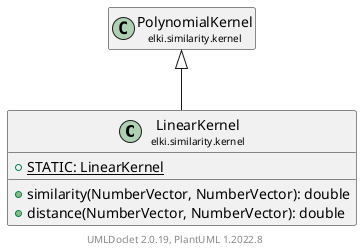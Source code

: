 @startuml
    remove .*\.(Instance|Par|Parameterizer|Factory)$
    set namespaceSeparator none
    hide empty fields
    hide empty methods

    class "<size:14>LinearKernel\n<size:10>elki.similarity.kernel" as elki.similarity.kernel.LinearKernel [[LinearKernel.html]] {
        {static} +STATIC: LinearKernel
        +similarity(NumberVector, NumberVector): double
        +distance(NumberVector, NumberVector): double
    }

    class "<size:14>PolynomialKernel\n<size:10>elki.similarity.kernel" as elki.similarity.kernel.PolynomialKernel [[PolynomialKernel.html]]
    class "<size:14>LinearKernel.Par\n<size:10>elki.similarity.kernel" as elki.similarity.kernel.LinearKernel.Par [[LinearKernel.Par.html]]

    elki.similarity.kernel.PolynomialKernel <|-- elki.similarity.kernel.LinearKernel
    elki.similarity.kernel.LinearKernel +-- elki.similarity.kernel.LinearKernel.Par

    center footer UMLDoclet 2.0.19, PlantUML 1.2022.8
@enduml
